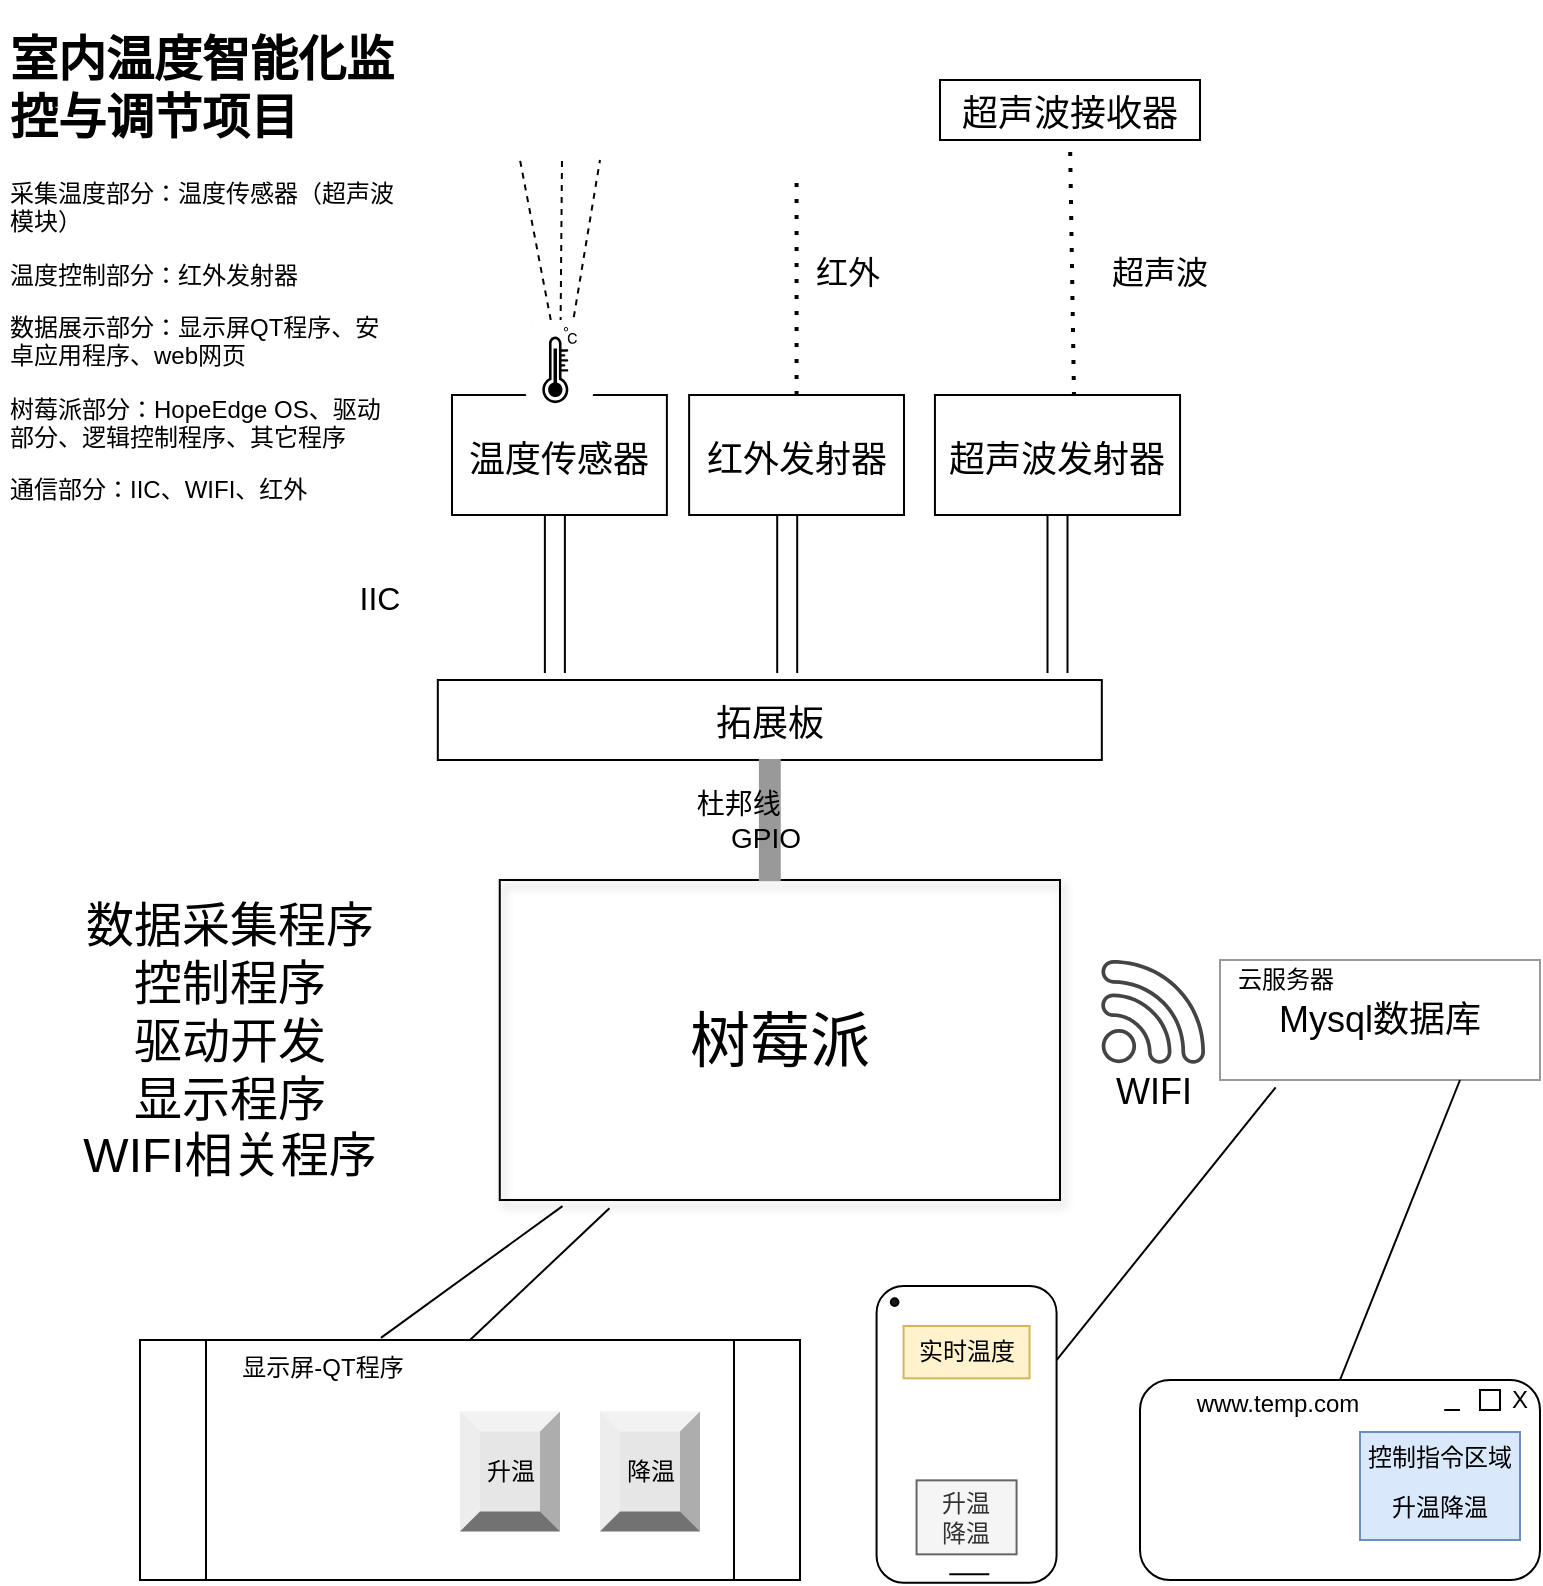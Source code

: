 <mxfile version="13.9.6" type="github">
  <diagram id="_rWFawhrcu3u0DFE2K7U" name="Page-1">
    <mxGraphModel dx="1021" dy="604" grid="1" gridSize="10" guides="1" tooltips="1" connect="1" arrows="1" fold="1" page="1" pageScale="1" pageWidth="827" pageHeight="1169" math="0" shadow="0">
      <root>
        <mxCell id="0" />
        <mxCell id="1" parent="0" />
        <mxCell id="_0wFQRXJGNYl2RdbM0k1-1" value="&lt;h1&gt;室内温度智能化监控与调节项目&lt;/h1&gt;&lt;p&gt;采集温度部分：温度传感器（超声波模块）&lt;/p&gt;&lt;p&gt;温度控制部分：红外发射器&lt;/p&gt;&lt;p&gt;数据展示部分：显示屏QT程序、安卓应用程序、web网页&lt;/p&gt;&lt;p&gt;树莓派部分：HopeEdge OS、驱动部分、逻辑控制程序、其它程序&lt;/p&gt;&lt;p&gt;通信部分：IIC、WIFI、红外&lt;br&gt;&lt;/p&gt;" style="text;html=1;strokeColor=none;fillColor=none;spacing=5;spacingTop=-20;whiteSpace=wrap;overflow=hidden;rounded=0;" parent="1" vertex="1">
          <mxGeometry x="20" y="30" width="200" height="270" as="geometry" />
        </mxCell>
        <mxCell id="M8iE7umPJcfiMCRqgvI0-1" value="&lt;font style=&quot;font-size: 30px&quot;&gt;树莓派&lt;/font&gt;" style="rounded=0;whiteSpace=wrap;html=1;fontSize=24;fillColor=none;shadow=1;" parent="1" vertex="1">
          <mxGeometry x="269.88" y="460" width="280.12" height="160" as="geometry" />
        </mxCell>
        <mxCell id="M8iE7umPJcfiMCRqgvI0-10" value="&lt;font style=&quot;font-size: 18px&quot;&gt;拓展板&lt;/font&gt;" style="rounded=0;whiteSpace=wrap;html=1;fontSize=24;" parent="1" vertex="1">
          <mxGeometry x="238.91" y="360" width="332" height="40" as="geometry" />
        </mxCell>
        <mxCell id="M8iE7umPJcfiMCRqgvI0-16" value="&lt;font style=&quot;font-size: 18px&quot;&gt;温度传感器&lt;/font&gt;" style="rounded=0;whiteSpace=wrap;html=1;fontSize=24;" parent="1" vertex="1">
          <mxGeometry x="246" y="217.5" width="107.44" height="60" as="geometry" />
        </mxCell>
        <mxCell id="M8iE7umPJcfiMCRqgvI0-19" value="" style="shape=partialRectangle;whiteSpace=wrap;html=1;left=0;right=0;fillColor=none;fontSize=24;rotation=90;" parent="1" vertex="1">
          <mxGeometry x="258.69" y="312.25" width="77.5" height="10" as="geometry" />
        </mxCell>
        <mxCell id="M8iE7umPJcfiMCRqgvI0-21" value="&lt;font style=&quot;font-size: 16px&quot;&gt;IIC&lt;/font&gt;" style="text;html=1;strokeColor=none;fillColor=none;align=center;verticalAlign=middle;whiteSpace=wrap;rounded=0;fontSize=24;" parent="1" vertex="1">
          <mxGeometry x="190" y="303.25" width="40" height="28" as="geometry" />
        </mxCell>
        <mxCell id="M8iE7umPJcfiMCRqgvI0-22" value="&lt;font style=&quot;font-size: 18px&quot;&gt;超声波发射器&lt;/font&gt;" style="rounded=0;whiteSpace=wrap;html=1;fontSize=24;" parent="1" vertex="1">
          <mxGeometry x="487.47" y="217.5" width="122.56" height="60" as="geometry" />
        </mxCell>
        <mxCell id="M8iE7umPJcfiMCRqgvI0-39" value="" style="group" parent="1" vertex="1" connectable="0">
          <mxGeometry x="458.285" y="662.995" width="98.815" height="148.37" as="geometry" />
        </mxCell>
        <mxCell id="M8iE7umPJcfiMCRqgvI0-30" value="" style="rounded=1;whiteSpace=wrap;html=1;fontSize=12;rotation=90;" parent="M8iE7umPJcfiMCRqgvI0-39" vertex="1">
          <mxGeometry x="-29.185" y="29.185" width="148.37" height="90" as="geometry" />
        </mxCell>
        <mxCell id="M8iE7umPJcfiMCRqgvI0-32" value="实时温度" style="text;html=1;strokeColor=#d6b656;fillColor=#fff2cc;align=center;verticalAlign=middle;whiteSpace=wrap;rounded=0;fontSize=12;" parent="M8iE7umPJcfiMCRqgvI0-39" vertex="1">
          <mxGeometry x="13.5" y="20" width="63" height="26.18" as="geometry" />
        </mxCell>
        <mxCell id="M8iE7umPJcfiMCRqgvI0-33" value="&lt;div&gt;升温&lt;/div&gt;&lt;div&gt;降温&lt;br&gt;&lt;/div&gt;" style="text;html=1;strokeColor=#666666;fillColor=#f5f5f5;align=center;verticalAlign=middle;whiteSpace=wrap;rounded=0;fontSize=12;fontColor=#333333;" parent="M8iE7umPJcfiMCRqgvI0-39" vertex="1">
          <mxGeometry x="20" y="97.18" width="50" height="37" as="geometry" />
        </mxCell>
        <mxCell id="M8iE7umPJcfiMCRqgvI0-34" value="" style="endArrow=none;html=1;fontSize=12;" parent="M8iE7umPJcfiMCRqgvI0-39" edge="1">
          <mxGeometry width="50" height="50" relative="1" as="geometry">
            <mxPoint x="36.365" y="144.185" as="sourcePoint" />
            <mxPoint x="56.365" y="144.185" as="targetPoint" />
          </mxGeometry>
        </mxCell>
        <mxCell id="M8iE7umPJcfiMCRqgvI0-35" value="" style="ellipse;whiteSpace=wrap;html=1;aspect=fixed;fontSize=12;fillColor=#1A1A1A;" parent="M8iE7umPJcfiMCRqgvI0-39" vertex="1">
          <mxGeometry x="7.12" y="6.18" width="3.82" height="3.82" as="geometry" />
        </mxCell>
        <mxCell id="OfTFiCTdXWqxiQDk5H3R-7" value="" style="shape=image;html=1;verticalAlign=top;verticalLabelPosition=bottom;labelBackgroundColor=#ffffff;imageAspect=0;aspect=fixed;image=https://cdn4.iconfinder.com/data/icons/graphic-design-71/32/Graphic_Design_curve_editor-128.png;rounded=0;" vertex="1" parent="M8iE7umPJcfiMCRqgvI0-39">
          <mxGeometry x="24.36" y="53.54" width="41.28" height="41.28" as="geometry" />
        </mxCell>
        <mxCell id="M8iE7umPJcfiMCRqgvI0-43" value="" style="group;fontSize=14;" parent="1" vertex="1" connectable="0">
          <mxGeometry x="90" y="690" width="330" height="120" as="geometry" />
        </mxCell>
        <mxCell id="M8iE7umPJcfiMCRqgvI0-40" value="" style="shape=process;whiteSpace=wrap;html=1;backgroundOutline=1;fillColor=none;fontSize=12;" parent="M8iE7umPJcfiMCRqgvI0-43" vertex="1">
          <mxGeometry width="330" height="120" as="geometry" />
        </mxCell>
        <mxCell id="M8iE7umPJcfiMCRqgvI0-41" value="显示屏-QT程序" style="text;html=1;strokeColor=none;fillColor=none;align=center;verticalAlign=middle;whiteSpace=wrap;rounded=0;fontSize=12;" parent="M8iE7umPJcfiMCRqgvI0-43" vertex="1">
          <mxGeometry x="33" y="2.86" width="117" height="22.86" as="geometry" />
        </mxCell>
        <mxCell id="OfTFiCTdXWqxiQDk5H3R-8" value="" style="shape=image;html=1;verticalAlign=top;verticalLabelPosition=bottom;labelBackgroundColor=#ffffff;imageAspect=0;aspect=fixed;image=https://cdn1.iconfinder.com/data/icons/Momentum_MatteEntireSet/32/curve-chart.png;rounded=0;" vertex="1" parent="M8iE7umPJcfiMCRqgvI0-43">
          <mxGeometry x="54.29" y="28.51" width="74.42" height="74.42" as="geometry" />
        </mxCell>
        <mxCell id="OfTFiCTdXWqxiQDk5H3R-9" value="升温" style="labelPosition=center;verticalLabelPosition=middle;align=center;html=1;shape=mxgraph.basic.shaded_button;dx=10;fillColor=#E6E6E6;strokeColor=none;rounded=0;" vertex="1" parent="M8iE7umPJcfiMCRqgvI0-43">
          <mxGeometry x="160" y="35.72" width="50" height="60" as="geometry" />
        </mxCell>
        <mxCell id="OfTFiCTdXWqxiQDk5H3R-10" value="降温" style="labelPosition=center;verticalLabelPosition=middle;align=center;html=1;shape=mxgraph.basic.shaded_button;dx=10;fillColor=#E6E6E6;strokeColor=none;rounded=0;" vertex="1" parent="M8iE7umPJcfiMCRqgvI0-43">
          <mxGeometry x="230" y="35.72" width="50" height="60" as="geometry" />
        </mxCell>
        <mxCell id="M8iE7umPJcfiMCRqgvI0-44" value="" style="shape=image;html=1;verticalAlign=top;verticalLabelPosition=bottom;labelBackgroundColor=#ffffff;imageAspect=0;aspect=fixed;image=https://cdn3.iconfinder.com/data/icons/logos-and-brands-adobe/512/272_Raspberry_Pi-128.png;fillColor=none;fontSize=12;" parent="1" vertex="1">
          <mxGeometry x="267.88" y="465" width="72" height="72" as="geometry" />
        </mxCell>
        <mxCell id="M8iE7umPJcfiMCRqgvI0-45" value="" style="rounded=0;whiteSpace=wrap;html=1;shadow=0;fontSize=12;rotation=90;strokeColor=#999999;fillColor=#999999;" parent="1" vertex="1">
          <mxGeometry x="374.85" y="425.09" width="60.12" height="9.94" as="geometry" />
        </mxCell>
        <mxCell id="M8iE7umPJcfiMCRqgvI0-46" value="杜邦线&amp;nbsp;&amp;nbsp; &amp;nbsp;&amp;nbsp; &amp;nbsp; GPIO" style="text;html=1;strokeColor=none;fillColor=none;align=center;verticalAlign=middle;whiteSpace=wrap;rounded=0;shadow=0;fontSize=14;" parent="1" vertex="1">
          <mxGeometry x="348" y="420.06" width="110" height="20" as="geometry" />
        </mxCell>
        <mxCell id="M8iE7umPJcfiMCRqgvI0-48" value="&lt;font style=&quot;font-size: 18px&quot;&gt;红外发射器&lt;/font&gt;" style="rounded=0;whiteSpace=wrap;html=1;fontSize=24;" parent="1" vertex="1">
          <mxGeometry x="364.56" y="217.5" width="107.44" height="60" as="geometry" />
        </mxCell>
        <mxCell id="M8iE7umPJcfiMCRqgvI0-50" value="" style="shape=partialRectangle;whiteSpace=wrap;html=1;left=0;right=0;fillColor=none;fontSize=24;rotation=90;" parent="1" vertex="1">
          <mxGeometry x="374.85" y="312.25" width="77.5" height="10" as="geometry" />
        </mxCell>
        <mxCell id="M8iE7umPJcfiMCRqgvI0-52" value="" style="shape=partialRectangle;whiteSpace=wrap;html=1;left=0;right=0;fillColor=none;fontSize=24;rotation=90;" parent="1" vertex="1">
          <mxGeometry x="510" y="312.25" width="77.5" height="10" as="geometry" />
        </mxCell>
        <mxCell id="M8iE7umPJcfiMCRqgvI0-54" value="" style="shape=image;html=1;verticalAlign=top;verticalLabelPosition=bottom;labelBackgroundColor=#ffffff;imageAspect=0;aspect=fixed;image=https://cdn2.iconfinder.com/data/icons/kitchen-appliances-computers-and-electronics/32/Appliances-19-128.png;shadow=0;strokeColor=#999999;fillColor=#999999;fontSize=12;" parent="1" vertex="1">
          <mxGeometry x="378.28" y="30" width="80" height="80" as="geometry" />
        </mxCell>
        <mxCell id="M8iE7umPJcfiMCRqgvI0-56" value="" style="endArrow=none;dashed=1;html=1;dashPattern=1 3;strokeWidth=2;fontSize=12;" parent="1" source="M8iE7umPJcfiMCRqgvI0-48" target="M8iE7umPJcfiMCRqgvI0-54" edge="1">
          <mxGeometry width="50" height="50" relative="1" as="geometry">
            <mxPoint x="380" y="170" as="sourcePoint" />
            <mxPoint x="430" y="120" as="targetPoint" />
          </mxGeometry>
        </mxCell>
        <mxCell id="M8iE7umPJcfiMCRqgvI0-58" value="&lt;font style=&quot;font-size: 16px&quot;&gt;红外&lt;/font&gt;" style="text;html=1;strokeColor=none;fillColor=none;align=center;verticalAlign=middle;whiteSpace=wrap;rounded=0;fontSize=24;" parent="1" vertex="1">
          <mxGeometry x="418.28" y="140" width="51.72" height="28" as="geometry" />
        </mxCell>
        <mxCell id="M8iE7umPJcfiMCRqgvI0-59" value="" style="endArrow=none;dashed=1;html=1;dashPattern=1 3;strokeWidth=2;fontSize=12;entryX=0.5;entryY=1;entryDx=0;entryDy=0;" parent="1" edge="1" target="M8iE7umPJcfiMCRqgvI0-61">
          <mxGeometry width="50" height="50" relative="1" as="geometry">
            <mxPoint x="557" y="218" as="sourcePoint" />
            <mxPoint x="560" y="100" as="targetPoint" />
          </mxGeometry>
        </mxCell>
        <mxCell id="M8iE7umPJcfiMCRqgvI0-60" value="&lt;font style=&quot;font-size: 16px&quot;&gt;超声波&lt;/font&gt;" style="text;html=1;strokeColor=none;fillColor=none;align=center;verticalAlign=middle;whiteSpace=wrap;rounded=0;fontSize=24;" parent="1" vertex="1">
          <mxGeometry x="560" y="140" width="80" height="28" as="geometry" />
        </mxCell>
        <mxCell id="M8iE7umPJcfiMCRqgvI0-61" value="&lt;font style=&quot;font-size: 18px&quot;&gt;超声波接收器&lt;/font&gt;" style="rounded=0;whiteSpace=wrap;html=1;fontSize=24;" parent="1" vertex="1">
          <mxGeometry x="490" y="60" width="130" height="30" as="geometry" />
        </mxCell>
        <mxCell id="M8iE7umPJcfiMCRqgvI0-62" value="" style="pointerEvents=1;shadow=0;dashed=0;html=1;strokeColor=none;fillColor=#434445;aspect=fixed;labelPosition=center;verticalLabelPosition=bottom;verticalAlign=top;align=center;outlineConnect=0;shape=mxgraph.vvd.wi_fi;fontSize=12;" parent="1" vertex="1">
          <mxGeometry x="570.64" y="500" width="51.92" height="51.92" as="geometry" />
        </mxCell>
        <mxCell id="M8iE7umPJcfiMCRqgvI0-65" value="&lt;font style=&quot;font-size: 18px&quot;&gt;WIFI&lt;/font&gt;" style="text;html=1;strokeColor=none;fillColor=none;align=center;verticalAlign=middle;whiteSpace=wrap;rounded=0;shadow=0;fontSize=12;" parent="1" vertex="1">
          <mxGeometry x="561.6" y="537" width="70" height="57.5" as="geometry" />
        </mxCell>
        <mxCell id="M8iE7umPJcfiMCRqgvI0-69" value="" style="group" parent="1" vertex="1" connectable="0">
          <mxGeometry x="630" y="500" width="160" height="60" as="geometry" />
        </mxCell>
        <mxCell id="M8iE7umPJcfiMCRqgvI0-67" value="&lt;font style=&quot;font-size: 18px&quot;&gt;Mysql数据库&lt;/font&gt;" style="rounded=0;whiteSpace=wrap;html=1;shadow=0;strokeColor=#999999;fontSize=12;fillColor=none;" parent="M8iE7umPJcfiMCRqgvI0-69" vertex="1">
          <mxGeometry width="160" height="60" as="geometry" />
        </mxCell>
        <mxCell id="M8iE7umPJcfiMCRqgvI0-68" value="云服务器" style="text;html=1;strokeColor=none;fillColor=none;align=center;verticalAlign=middle;whiteSpace=wrap;rounded=0;shadow=0;fontSize=12;" parent="M8iE7umPJcfiMCRqgvI0-69" vertex="1">
          <mxGeometry width="66.01" height="20" as="geometry" />
        </mxCell>
        <mxCell id="M8iE7umPJcfiMCRqgvI0-75" value="" style="endArrow=none;html=1;fontSize=24;exitX=0.365;exitY=-0.009;exitDx=0;exitDy=0;exitPerimeter=0;entryX=0.112;entryY=1.019;entryDx=0;entryDy=0;entryPerimeter=0;" parent="1" source="M8iE7umPJcfiMCRqgvI0-40" target="M8iE7umPJcfiMCRqgvI0-1" edge="1">
          <mxGeometry width="50" height="50" relative="1" as="geometry">
            <mxPoint x="100" y="680" as="sourcePoint" />
            <mxPoint x="290" y="630" as="targetPoint" />
            <Array as="points" />
          </mxGeometry>
        </mxCell>
        <mxCell id="M8iE7umPJcfiMCRqgvI0-76" value="" style="endArrow=none;html=1;fontSize=24;exitX=0.5;exitY=0;exitDx=0;exitDy=0;entryX=0.112;entryY=1.019;entryDx=0;entryDy=0;entryPerimeter=0;" parent="1" source="M8iE7umPJcfiMCRqgvI0-40" edge="1">
          <mxGeometry width="50" height="50" relative="1" as="geometry">
            <mxPoint x="195.42" y="710.0" as="sourcePoint" />
            <mxPoint x="324.723" y="624.12" as="targetPoint" />
            <Array as="points" />
          </mxGeometry>
        </mxCell>
        <mxCell id="M8iE7umPJcfiMCRqgvI0-79" value="" style="endArrow=none;html=1;fontSize=24;entryX=0.75;entryY=1;entryDx=0;entryDy=0;exitX=0.5;exitY=0;exitDx=0;exitDy=0;" parent="1" source="M8iE7umPJcfiMCRqgvI0-2" target="M8iE7umPJcfiMCRqgvI0-67" edge="1">
          <mxGeometry width="50" height="50" relative="1" as="geometry">
            <mxPoint x="70" y="920" as="sourcePoint" />
            <mxPoint x="120" y="870" as="targetPoint" />
          </mxGeometry>
        </mxCell>
        <mxCell id="M8iE7umPJcfiMCRqgvI0-80" value="" style="endArrow=none;html=1;fontSize=24;exitX=0.25;exitY=0;exitDx=0;exitDy=0;entryX=0.174;entryY=1.061;entryDx=0;entryDy=0;entryPerimeter=0;" parent="1" source="M8iE7umPJcfiMCRqgvI0-30" target="M8iE7umPJcfiMCRqgvI0-67" edge="1">
          <mxGeometry width="50" height="50" relative="1" as="geometry">
            <mxPoint x="540" y="700" as="sourcePoint" />
            <mxPoint x="690" y="570" as="targetPoint" />
          </mxGeometry>
        </mxCell>
        <mxCell id="M8iE7umPJcfiMCRqgvI0-81" value="&lt;div&gt;数据采集程序&lt;/div&gt;&lt;div&gt;控制程序&lt;br&gt;&lt;/div&gt;&lt;div&gt;驱动开发&lt;/div&gt;&lt;div&gt;显示程序&lt;/div&gt;&lt;div&gt;WIFI相关程序&lt;br&gt;&lt;/div&gt;&lt;div&gt;&lt;br&gt;&lt;/div&gt;" style="text;html=1;strokeColor=none;fillColor=none;align=center;verticalAlign=middle;whiteSpace=wrap;rounded=0;shadow=0;fontSize=24;" parent="1" vertex="1">
          <mxGeometry x="40" y="450" width="190" height="210" as="geometry" />
        </mxCell>
        <mxCell id="OfTFiCTdXWqxiQDk5H3R-4" value="" style="endArrow=none;dashed=1;html=1;" edge="1" parent="1" target="M8iE7umPJcfiMCRqgvI0-57">
          <mxGeometry width="50" height="50" relative="1" as="geometry">
            <mxPoint x="299.98" y="217.5" as="sourcePoint" />
            <mxPoint x="280" y="100" as="targetPoint" />
          </mxGeometry>
        </mxCell>
        <mxCell id="OfTFiCTdXWqxiQDk5H3R-5" value="" style="group" vertex="1" connectable="0" parent="1">
          <mxGeometry x="274.72" y="100" width="50" height="125" as="geometry" />
        </mxCell>
        <mxCell id="OfTFiCTdXWqxiQDk5H3R-1" value="" style="endArrow=none;dashed=1;html=1;" edge="1" parent="OfTFiCTdXWqxiQDk5H3R-5" source="M8iE7umPJcfiMCRqgvI0-16">
          <mxGeometry width="50" height="50" relative="1" as="geometry">
            <mxPoint x="-4.72" y="140" as="sourcePoint" />
            <mxPoint x="26.28" as="targetPoint" />
          </mxGeometry>
        </mxCell>
        <mxCell id="OfTFiCTdXWqxiQDk5H3R-2" value="" style="endArrow=none;dashed=1;html=1;" edge="1" parent="OfTFiCTdXWqxiQDk5H3R-5" source="M8iE7umPJcfiMCRqgvI0-57">
          <mxGeometry width="50" height="50" relative="1" as="geometry">
            <mxPoint x="25.26" y="117.5" as="sourcePoint" />
            <mxPoint x="5.28" as="targetPoint" />
          </mxGeometry>
        </mxCell>
        <mxCell id="OfTFiCTdXWqxiQDk5H3R-3" value="" style="endArrow=none;dashed=1;html=1;" edge="1" parent="OfTFiCTdXWqxiQDk5H3R-5">
          <mxGeometry width="50" height="50" relative="1" as="geometry">
            <mxPoint x="25.28" y="120" as="sourcePoint" />
            <mxPoint x="45.28" as="targetPoint" />
          </mxGeometry>
        </mxCell>
        <mxCell id="M8iE7umPJcfiMCRqgvI0-57" value="" style="verticalLabelPosition=bottom;html=1;verticalAlign=top;align=center;points=[[0,0.5,0],[0.125,0.25,0],[0.25,0,0],[0.5,0,0],[0.75,0,0],[0.875,0.25,0],[1,0.5,0],[0.875,0.75,0],[0.75,1,0],[0.5,1,0],[0.125,0.75,0]];pointerEvents=1;shape=mxgraph.cisco_safe.compositeIcon;bgIcon=mxgraph.cisco_safe.design.blank_device;resIcon=mxgraph.cisco_safe.design.sensor;shadow=0;fontSize=12;" parent="OfTFiCTdXWqxiQDk5H3R-5" vertex="1">
          <mxGeometry y="80" width="50" height="45" as="geometry" />
        </mxCell>
        <mxCell id="OfTFiCTdXWqxiQDk5H3R-15" value="" style="group" vertex="1" connectable="0" parent="1">
          <mxGeometry x="590" y="710" width="200" height="100" as="geometry" />
        </mxCell>
        <mxCell id="M8iE7umPJcfiMCRqgvI0-2" value="" style="rounded=1;whiteSpace=wrap;html=1;" parent="OfTFiCTdXWqxiQDk5H3R-15" vertex="1">
          <mxGeometry width="200" height="100" as="geometry" />
        </mxCell>
        <mxCell id="OfTFiCTdXWqxiQDk5H3R-12" value="" style="shape=image;html=1;verticalAlign=top;verticalLabelPosition=bottom;labelBackgroundColor=#ffffff;imageAspect=0;aspect=fixed;image=https://cdn2.iconfinder.com/data/icons/competitive-strategy-and-corporate-training/512/704_Arrow_chart_curve_experience_goal-128.png;rounded=0;" vertex="1" parent="OfTFiCTdXWqxiQDk5H3R-15">
          <mxGeometry x="10" y="16" width="74" height="74" as="geometry" />
        </mxCell>
        <mxCell id="M8iE7umPJcfiMCRqgvI0-4" value="&lt;div style=&quot;font-size: 12px&quot;&gt;&lt;font style=&quot;font-size: 12px&quot;&gt;控制指令区域&lt;/font&gt;&lt;/div&gt;&lt;div&gt;&lt;font style=&quot;font-size: 12px&quot;&gt;升温降温&lt;br&gt;&lt;/font&gt;&lt;/div&gt;" style="text;html=1;strokeColor=#6c8ebf;fillColor=#dae8fc;align=center;verticalAlign=middle;whiteSpace=wrap;rounded=0;fontSize=24;" parent="OfTFiCTdXWqxiQDk5H3R-15" vertex="1">
          <mxGeometry x="110" y="26" width="80" height="54" as="geometry" />
        </mxCell>
        <mxCell id="M8iE7umPJcfiMCRqgvI0-28" value="www.temp.com" style="text;html=1;strokeColor=none;fillColor=none;align=center;verticalAlign=middle;whiteSpace=wrap;rounded=0;fontSize=12;" parent="OfTFiCTdXWqxiQDk5H3R-15" vertex="1">
          <mxGeometry x="20" y="2" width="98" height="20" as="geometry" />
        </mxCell>
        <mxCell id="M8iE7umPJcfiMCRqgvI0-37" value="" style="rounded=0;whiteSpace=wrap;html=1;fillColor=none;fontSize=12;" parent="OfTFiCTdXWqxiQDk5H3R-15" vertex="1">
          <mxGeometry x="170" y="5" width="10" height="10" as="geometry" />
        </mxCell>
        <mxCell id="M8iE7umPJcfiMCRqgvI0-9" value="&lt;font style=&quot;font-size: 12px&quot;&gt;X&lt;/font&gt;" style="text;html=1;strokeColor=none;fillColor=none;align=center;verticalAlign=middle;whiteSpace=wrap;rounded=0;fontSize=24;" parent="OfTFiCTdXWqxiQDk5H3R-15" vertex="1">
          <mxGeometry x="180" y="1" width="20" height="10" as="geometry" />
        </mxCell>
        <mxCell id="OfTFiCTdXWqxiQDk5H3R-16" value="" style="endArrow=none;html=1;" edge="1" parent="OfTFiCTdXWqxiQDk5H3R-15">
          <mxGeometry width="50" height="50" relative="1" as="geometry">
            <mxPoint x="160" y="15" as="sourcePoint" />
            <mxPoint x="160" y="15" as="targetPoint" />
            <Array as="points">
              <mxPoint x="150" y="15" />
            </Array>
          </mxGeometry>
        </mxCell>
      </root>
    </mxGraphModel>
  </diagram>
</mxfile>
